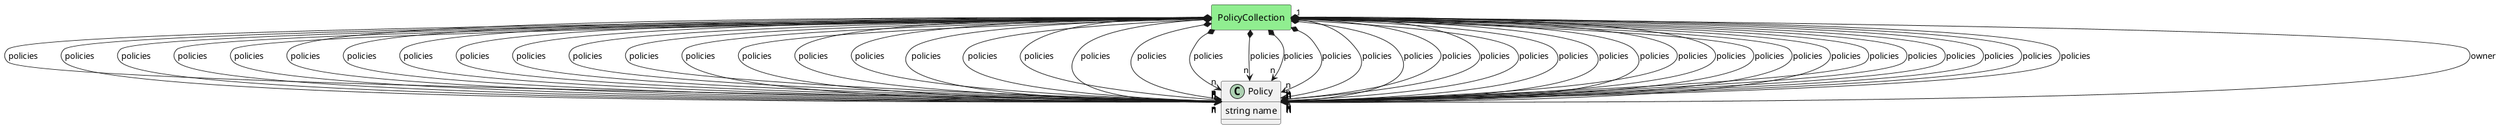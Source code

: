@startuml

class "Policy" as Model {
 string name

 
}

rectangle "PolicyCollection" as PolicyCollection #lightblue {
}

Model o--> "1" PolicyCollection : owner




    rectangle "PolicyCollection" as PolicyCollection #lightgreen {
    }
    
        PolicyCollection   *--> "n" Model : "policies"
    
    rectangle "PolicyCollection" as PolicyCollection #lightgreen {
    }
    
        PolicyCollection   *--> "n" Model : "policies"
    
    rectangle "PolicyCollection" as PolicyCollection #lightgreen {
    }
    
        PolicyCollection   *--> "n" Model : "policies"
    
    rectangle "PolicyCollection" as PolicyCollection #lightgreen {
    }
    
        PolicyCollection   *--> "n" Model : "policies"
    
    rectangle "PolicyCollection" as PolicyCollection #lightgreen {
    }
    
        PolicyCollection   *--> "n" Model : "policies"
    
    rectangle "PolicyCollection" as PolicyCollection #lightgreen {
    }
    
        PolicyCollection   *--> "n" Model : "policies"
    
    rectangle "PolicyCollection" as PolicyCollection #lightgreen {
    }
    
        PolicyCollection   *--> "n" Model : "policies"
    
    rectangle "PolicyCollection" as PolicyCollection #lightgreen {
    }
    
        PolicyCollection   *--> "n" Model : "policies"
    
    rectangle "PolicyCollection" as PolicyCollection #lightgreen {
    }
    
        PolicyCollection   *--> "n" Model : "policies"
    
    rectangle "PolicyCollection" as PolicyCollection #lightgreen {
    }
    
        PolicyCollection   *--> "n" Model : "policies"
    
    rectangle "PolicyCollection" as PolicyCollection #lightgreen {
    }
    
        PolicyCollection   *--> "n" Model : "policies"
    
    rectangle "PolicyCollection" as PolicyCollection #lightgreen {
    }
    
        PolicyCollection   *--> "n" Model : "policies"
    
    rectangle "PolicyCollection" as PolicyCollection #lightgreen {
    }
    
        PolicyCollection   *--> "n" Model : "policies"
    
    rectangle "PolicyCollection" as PolicyCollection #lightgreen {
    }
    
        PolicyCollection   *--> "n" Model : "policies"
    
    rectangle "PolicyCollection" as PolicyCollection #lightgreen {
    }
    
        PolicyCollection   *--> "n" Model : "policies"
    
    rectangle "PolicyCollection" as PolicyCollection #lightgreen {
    }
    
        PolicyCollection   *--> "n" Model : "policies"
    
    rectangle "PolicyCollection" as PolicyCollection #lightgreen {
    }
    
        PolicyCollection   *--> "n" Model : "policies"
    
    rectangle "PolicyCollection" as PolicyCollection #lightgreen {
    }
    
        PolicyCollection   *--> "n" Model : "policies"
    
    rectangle "PolicyCollection" as PolicyCollection #lightgreen {
    }
    
        PolicyCollection   *--> "n" Model : "policies"
    
    rectangle "PolicyCollection" as PolicyCollection #lightgreen {
    }
    
        PolicyCollection   *--> "n" Model : "policies"
    
    rectangle "PolicyCollection" as PolicyCollection #lightgreen {
    }
    
        PolicyCollection   *--> "n" Model : "policies"
    
    rectangle "PolicyCollection" as PolicyCollection #lightgreen {
    }
    
        PolicyCollection   *--> "n" Model : "policies"
    
    rectangle "PolicyCollection" as PolicyCollection #lightgreen {
    }
    
        PolicyCollection   *--> "n" Model : "policies"
    
    rectangle "PolicyCollection" as PolicyCollection #lightgreen {
    }
    
        PolicyCollection   *--> "n" Model : "policies"
    
    rectangle "PolicyCollection" as PolicyCollection #lightgreen {
    }
    
        PolicyCollection   *--> "n" Model : "policies"
    
    rectangle "PolicyCollection" as PolicyCollection #lightgreen {
    }
    
        PolicyCollection   *--> "n" Model : "policies"
    
    rectangle "PolicyCollection" as PolicyCollection #lightgreen {
    }
    
        PolicyCollection   *--> "n" Model : "policies"
    
    rectangle "PolicyCollection" as PolicyCollection #lightgreen {
    }
    
        PolicyCollection   *--> "n" Model : "policies"
    
    rectangle "PolicyCollection" as PolicyCollection #lightgreen {
    }
    
        PolicyCollection   *--> "n" Model : "policies"
    
    rectangle "PolicyCollection" as PolicyCollection #lightgreen {
    }
    
        PolicyCollection   *--> "n" Model : "policies"
    
    rectangle "PolicyCollection" as PolicyCollection #lightgreen {
    }
    
        PolicyCollection   *--> "n" Model : "policies"
    
    rectangle "PolicyCollection" as PolicyCollection #lightgreen {
    }
    
        PolicyCollection   *--> "n" Model : "policies"
    
    rectangle "PolicyCollection" as PolicyCollection #lightgreen {
    }
    
        PolicyCollection   *--> "n" Model : "policies"
    
    rectangle "PolicyCollection" as PolicyCollection #lightgreen {
    }
    
        PolicyCollection   *--> "n" Model : "policies"
    
    rectangle "PolicyCollection" as PolicyCollection #lightgreen {
    }
    
        PolicyCollection   *--> "n" Model : "policies"
    
    rectangle "PolicyCollection" as PolicyCollection #lightgreen {
    }
    
        PolicyCollection   *--> "n" Model : "policies"
    
    rectangle "PolicyCollection" as PolicyCollection #lightgreen {
    }
    
        PolicyCollection   *--> "n" Model : "policies"
    
    rectangle "PolicyCollection" as PolicyCollection #lightgreen {
    }
    
        PolicyCollection   *--> "n" Model : "policies"
    
    rectangle "PolicyCollection" as PolicyCollection #lightgreen {
    }
    
        PolicyCollection   *--> "n" Model : "policies"
    
    rectangle "PolicyCollection" as PolicyCollection #lightgreen {
    }
    
        PolicyCollection   *--> "n" Model : "policies"
    
    rectangle "PolicyCollection" as PolicyCollection #lightgreen {
    }
    
        PolicyCollection   *--> "n" Model : "policies"
    
    rectangle "PolicyCollection" as PolicyCollection #lightgreen {
    }
    
        PolicyCollection   *--> "n" Model : "policies"
    
    rectangle "PolicyCollection" as PolicyCollection #lightgreen {
    }
    
        PolicyCollection   *--> "n" Model : "policies"
    
    rectangle "PolicyCollection" as PolicyCollection #lightgreen {
    }
    
        PolicyCollection   *--> "n" Model : "policies"
    

@enduml
